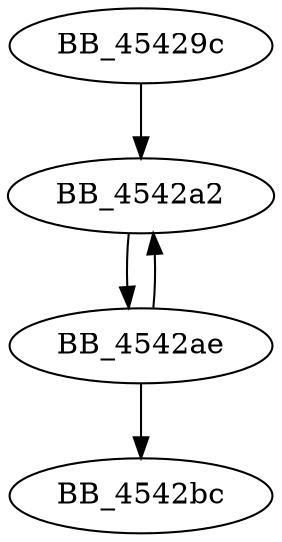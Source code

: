 DiGraph sub_45429C{
BB_45429c->BB_4542a2
BB_4542a2->BB_4542ae
BB_4542ae->BB_4542a2
BB_4542ae->BB_4542bc
}
